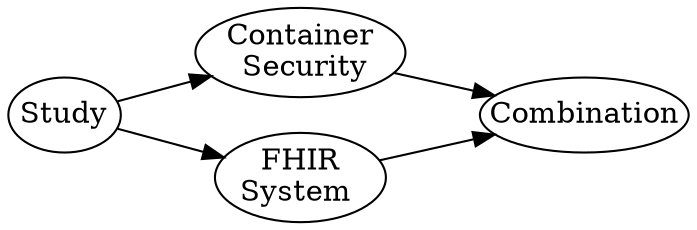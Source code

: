 digraph methFlow {
Study[margin="0"]
Combination[margin="0"]
"Container\n Security"[margin="0"]
"FHIR\nSystem "[margin="0"]

Study -> "Container\n Security"-> Combination
Study -> "FHIR\nSystem " -> Combination
rankdir=LR
}
